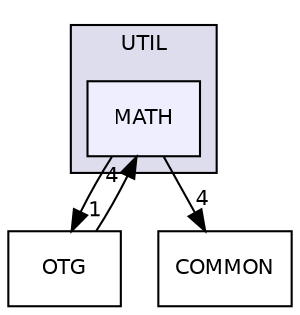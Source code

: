 digraph "UTIL/MATH" {
  compound=true
  node [ fontsize="10", fontname="Helvetica"];
  edge [ labelfontsize="10", labelfontname="Helvetica"];
  subgraph clusterdir_589c038ec477796bd05e0ef97bb6baa5 {
    graph [ bgcolor="#ddddee", pencolor="black", label="UTIL" fontname="Helvetica", fontsize="10", URL="dir_589c038ec477796bd05e0ef97bb6baa5.html"]
  dir_1a79b33e401ba68e1c3e09fedfb91c2d [shape=box, label="MATH", style="filled", fillcolor="#eeeeff", pencolor="black", URL="dir_1a79b33e401ba68e1c3e09fedfb91c2d.html"];
  }
  dir_c081bfb586220ef103a776f38903e35b [shape=box label="OTG" URL="dir_c081bfb586220ef103a776f38903e35b.html"];
  dir_7df49ef0c5f0d4b2a785a319ccac4397 [shape=box label="COMMON" URL="dir_7df49ef0c5f0d4b2a785a319ccac4397.html"];
  dir_c081bfb586220ef103a776f38903e35b->dir_1a79b33e401ba68e1c3e09fedfb91c2d [headlabel="4", labeldistance=1.5 headhref="dir_000031_000083.html"];
  dir_1a79b33e401ba68e1c3e09fedfb91c2d->dir_c081bfb586220ef103a776f38903e35b [headlabel="1", labeldistance=1.5 headhref="dir_000083_000031.html"];
  dir_1a79b33e401ba68e1c3e09fedfb91c2d->dir_7df49ef0c5f0d4b2a785a319ccac4397 [headlabel="4", labeldistance=1.5 headhref="dir_000083_000000.html"];
}
